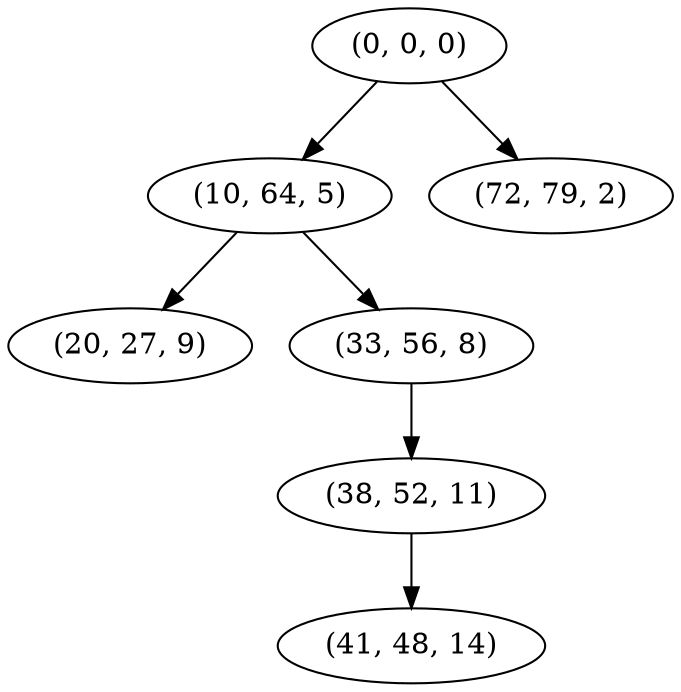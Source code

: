 digraph tree {
    "(0, 0, 0)";
    "(10, 64, 5)";
    "(20, 27, 9)";
    "(33, 56, 8)";
    "(38, 52, 11)";
    "(41, 48, 14)";
    "(72, 79, 2)";
    "(0, 0, 0)" -> "(10, 64, 5)";
    "(0, 0, 0)" -> "(72, 79, 2)";
    "(10, 64, 5)" -> "(20, 27, 9)";
    "(10, 64, 5)" -> "(33, 56, 8)";
    "(33, 56, 8)" -> "(38, 52, 11)";
    "(38, 52, 11)" -> "(41, 48, 14)";
}
